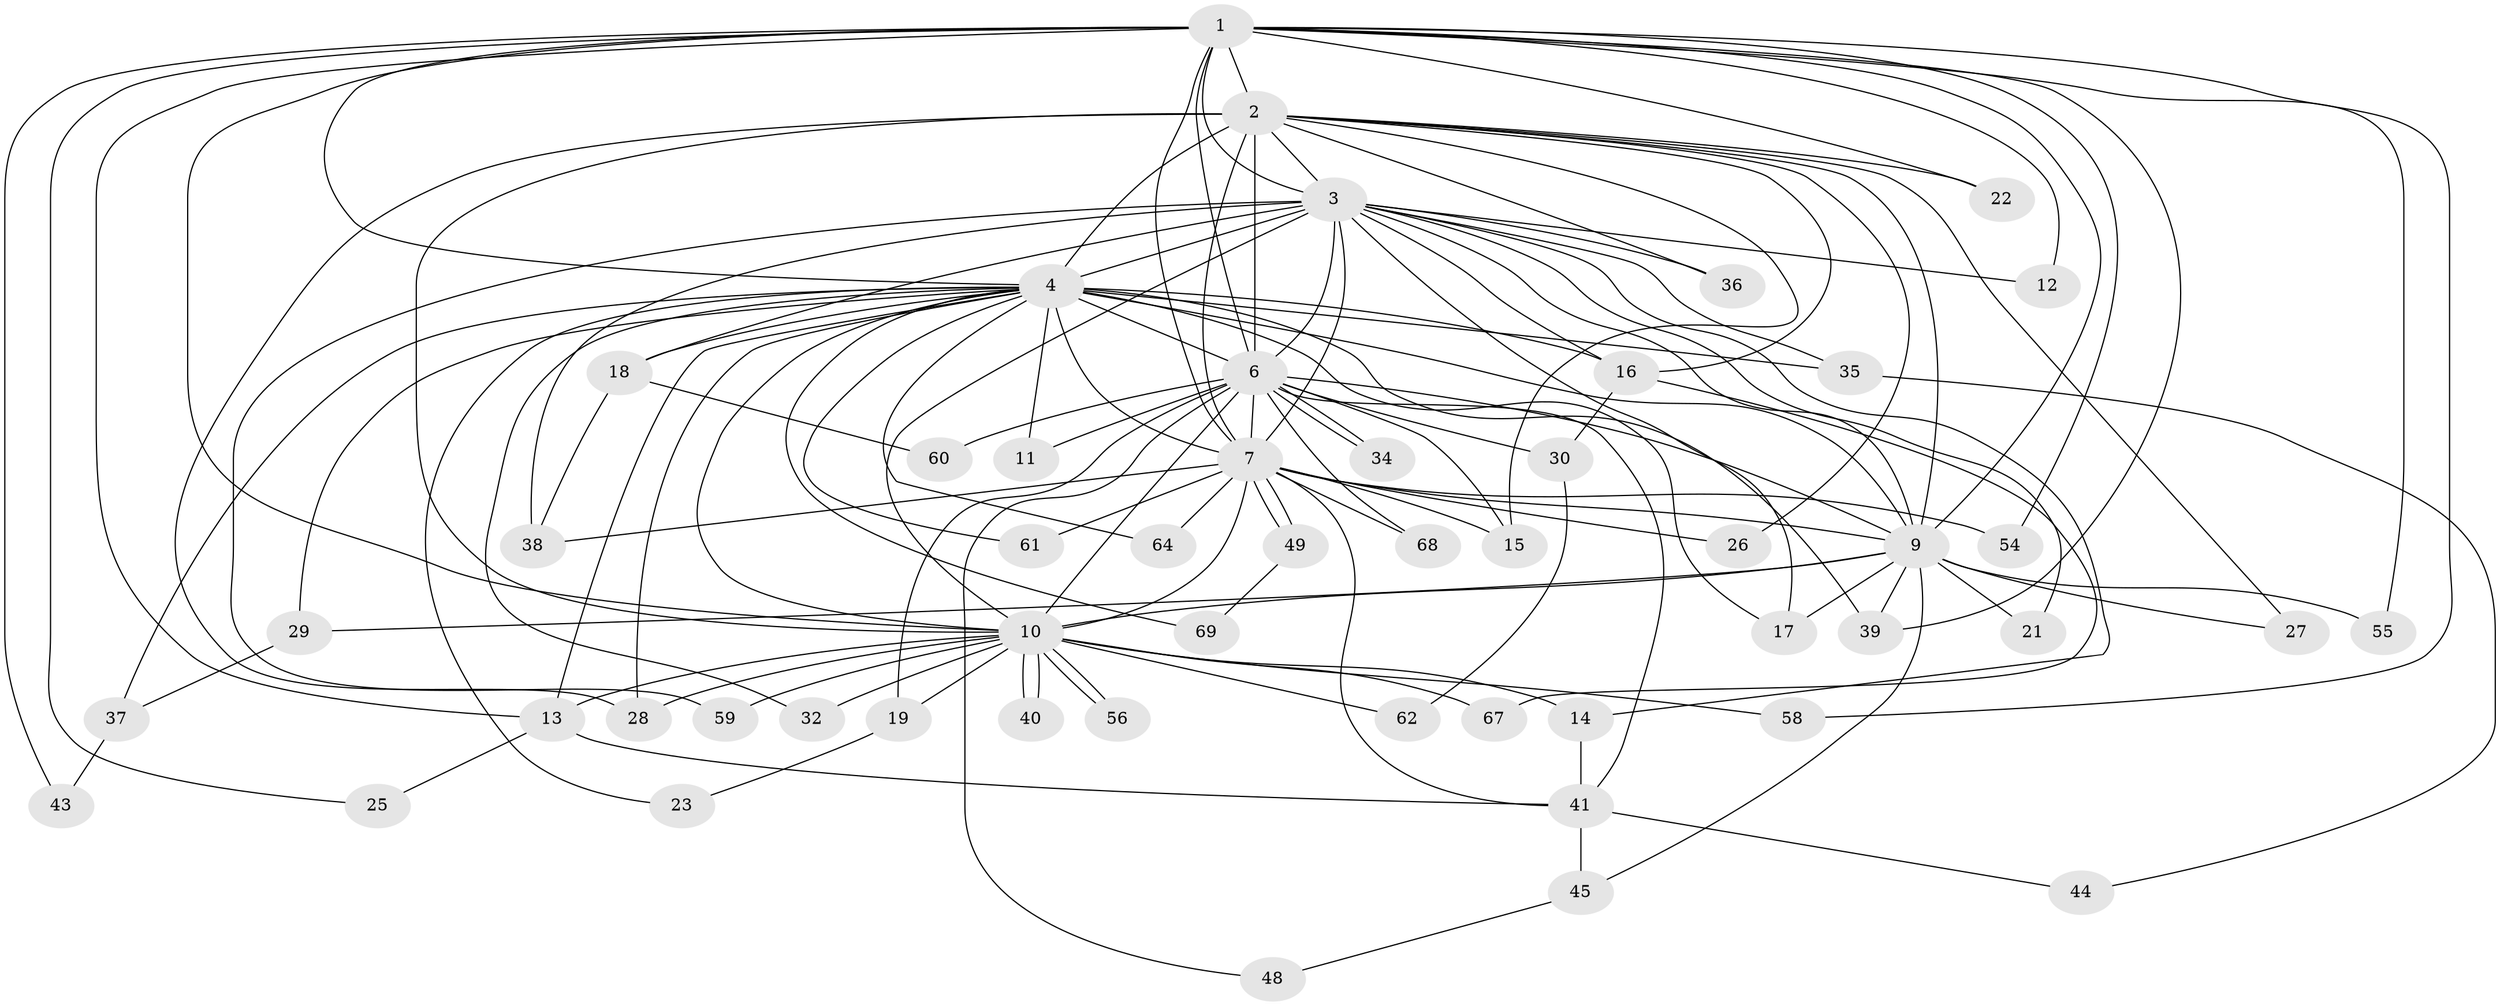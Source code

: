 // original degree distribution, {18: 0.014285714285714285, 10: 0.014285714285714285, 20: 0.04285714285714286, 16: 0.014285714285714285, 21: 0.014285714285714285, 17: 0.02857142857142857, 23: 0.014285714285714285, 2: 0.5857142857142857, 5: 0.014285714285714285, 3: 0.18571428571428572, 4: 0.05714285714285714, 6: 0.014285714285714285}
// Generated by graph-tools (version 1.1) at 2025/10/02/27/25 16:10:57]
// undirected, 52 vertices, 125 edges
graph export_dot {
graph [start="1"]
  node [color=gray90,style=filled];
  1 [super="+51"];
  2 [super="+8"];
  3 [super="+33"];
  4 [super="+5"];
  6 [super="+70"];
  7 [super="+57"];
  9 [super="+20"];
  10 [super="+66"];
  11;
  12;
  13 [super="+50"];
  14;
  15 [super="+42"];
  16 [super="+24"];
  17 [super="+65"];
  18;
  19 [super="+63"];
  21;
  22;
  23;
  25;
  26;
  27;
  28 [super="+31"];
  29 [super="+47"];
  30;
  32;
  34;
  35;
  36;
  37;
  38 [super="+53"];
  39 [super="+52"];
  40;
  41 [super="+46"];
  43;
  44;
  45;
  48;
  49;
  54;
  55;
  56;
  58;
  59;
  60;
  61;
  62;
  64;
  67;
  68;
  69;
  1 -- 2 [weight=2];
  1 -- 3;
  1 -- 4 [weight=2];
  1 -- 6;
  1 -- 7;
  1 -- 9;
  1 -- 10;
  1 -- 12;
  1 -- 22;
  1 -- 25;
  1 -- 39;
  1 -- 43;
  1 -- 54;
  1 -- 55;
  1 -- 58;
  1 -- 13;
  2 -- 3 [weight=2];
  2 -- 4 [weight=4];
  2 -- 6 [weight=3];
  2 -- 7 [weight=2];
  2 -- 9 [weight=2];
  2 -- 10 [weight=3];
  2 -- 26;
  2 -- 36;
  2 -- 15;
  2 -- 16;
  2 -- 22;
  2 -- 27;
  2 -- 28;
  3 -- 4 [weight=3];
  3 -- 6;
  3 -- 7;
  3 -- 9;
  3 -- 10;
  3 -- 12;
  3 -- 14;
  3 -- 16;
  3 -- 17;
  3 -- 18;
  3 -- 21;
  3 -- 35;
  3 -- 36;
  3 -- 38;
  3 -- 59;
  4 -- 6 [weight=2];
  4 -- 7 [weight=3];
  4 -- 9 [weight=3];
  4 -- 10 [weight=2];
  4 -- 11;
  4 -- 35;
  4 -- 37;
  4 -- 64;
  4 -- 69;
  4 -- 13;
  4 -- 17;
  4 -- 18;
  4 -- 23;
  4 -- 28;
  4 -- 29;
  4 -- 32;
  4 -- 61;
  4 -- 16;
  4 -- 39;
  6 -- 7;
  6 -- 9;
  6 -- 10;
  6 -- 11;
  6 -- 19 [weight=2];
  6 -- 30;
  6 -- 34;
  6 -- 34;
  6 -- 41;
  6 -- 48;
  6 -- 60;
  6 -- 68;
  6 -- 15;
  7 -- 9;
  7 -- 10;
  7 -- 15;
  7 -- 26;
  7 -- 49;
  7 -- 49;
  7 -- 54;
  7 -- 61;
  7 -- 64;
  7 -- 68;
  7 -- 41;
  7 -- 38;
  9 -- 10;
  9 -- 21;
  9 -- 29 [weight=2];
  9 -- 39;
  9 -- 45;
  9 -- 55;
  9 -- 27;
  9 -- 17;
  10 -- 13;
  10 -- 14;
  10 -- 19;
  10 -- 28;
  10 -- 32;
  10 -- 40;
  10 -- 40;
  10 -- 56;
  10 -- 56;
  10 -- 58;
  10 -- 59;
  10 -- 62;
  10 -- 67;
  13 -- 25;
  13 -- 41;
  14 -- 41;
  16 -- 67;
  16 -- 30;
  18 -- 38;
  18 -- 60;
  19 -- 23;
  29 -- 37;
  30 -- 62;
  35 -- 44;
  37 -- 43;
  41 -- 44;
  41 -- 45;
  45 -- 48;
  49 -- 69;
}
